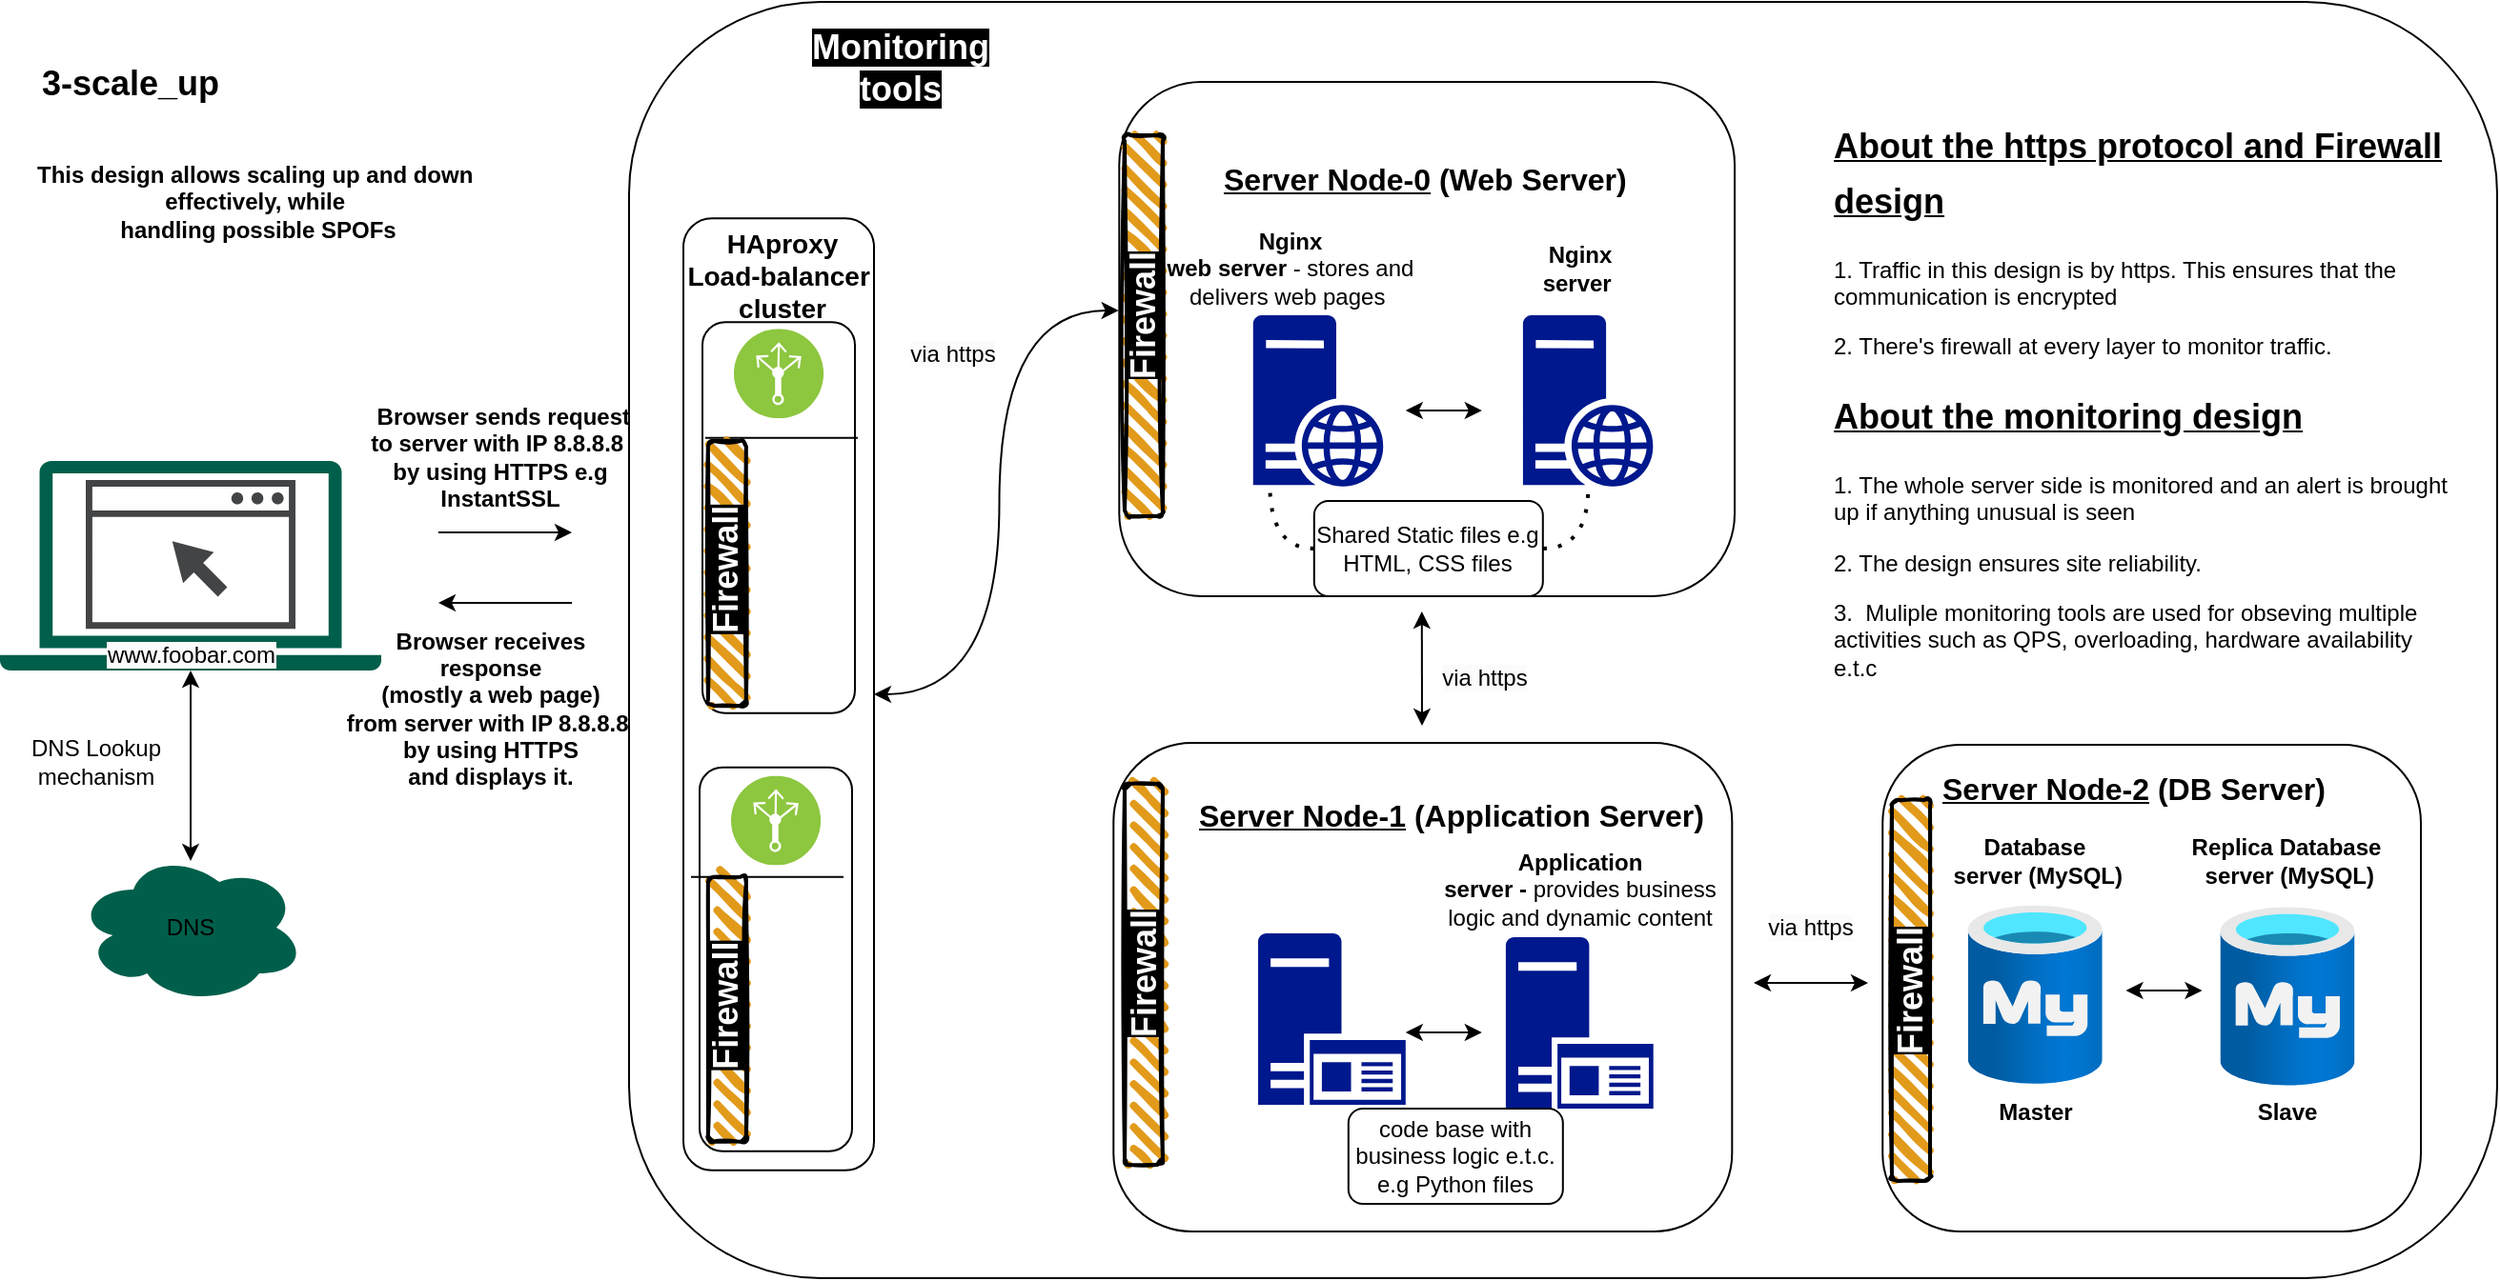 <mxfile version="24.5.1" type="github">
  <diagram name="Page-1" id="gj4vtqHnSgQMsttUuMiE">
    <mxGraphModel dx="2311" dy="714" grid="1" gridSize="10" guides="1" tooltips="1" connect="1" arrows="1" fold="1" page="1" pageScale="1" pageWidth="827" pageHeight="1169" math="0" shadow="0">
      <root>
        <mxCell id="0" />
        <mxCell id="1" parent="0" />
        <mxCell id="QlBO5GroCETsz7A_4THD-129" value="" style="rounded=1;whiteSpace=wrap;html=1;" vertex="1" parent="1">
          <mxGeometry x="310" y="20" width="980" height="670" as="geometry" />
        </mxCell>
        <mxCell id="QlBO5GroCETsz7A_4THD-117" value="" style="rounded=1;whiteSpace=wrap;html=1;" vertex="1" parent="1">
          <mxGeometry x="338.5" y="133.63" width="100" height="499.75" as="geometry" />
        </mxCell>
        <mxCell id="QlBO5GroCETsz7A_4THD-102" value="" style="rounded=1;whiteSpace=wrap;html=1;arcSize=16;" vertex="1" parent="1">
          <mxGeometry x="967.62" y="410" width="282.38" height="255.5" as="geometry" />
        </mxCell>
        <mxCell id="QlBO5GroCETsz7A_4THD-101" value="" style="rounded=1;whiteSpace=wrap;html=1;arcSize=16;" vertex="1" parent="1">
          <mxGeometry x="567.16" y="62" width="322.84" height="270" as="geometry" />
        </mxCell>
        <mxCell id="QlBO5GroCETsz7A_4THD-3" value="" style="sketch=0;pointerEvents=1;shadow=0;dashed=0;html=1;strokeColor=none;fillColor=#005F4B;labelPosition=center;verticalLabelPosition=bottom;verticalAlign=top;align=center;outlineConnect=0;shape=mxgraph.veeam2.laptop;" vertex="1" parent="1">
          <mxGeometry x="-20" y="261" width="200" height="110" as="geometry" />
        </mxCell>
        <UserObject label="&lt;span style=&quot;color: rgb(0, 0, 0); font-family: Helvetica; font-size: 12px; font-style: normal; font-variant-ligatures: normal; font-variant-caps: normal; font-weight: 400; letter-spacing: normal; orphans: 2; text-align: center; text-indent: 0px; text-transform: none; widows: 2; word-spacing: 0px; -webkit-text-stroke-width: 0px; white-space: nowrap; background-color: rgb(251, 251, 251); text-decoration-thickness: initial; text-decoration-style: initial; text-decoration-color: initial; display: inline !important; float: none;&quot;&gt;www.foobar.com&lt;/span&gt;" link="&lt;span style=&quot;color: rgb(0, 0, 0); font-family: Helvetica; font-size: 12px; font-style: normal; font-variant-ligatures: normal; font-variant-caps: normal; font-weight: 400; letter-spacing: normal; orphans: 2; text-align: center; text-indent: 0px; text-transform: none; widows: 2; word-spacing: 0px; -webkit-text-stroke-width: 0px; white-space: nowrap; background-color: rgb(251, 251, 251); text-decoration-thickness: initial; text-decoration-style: initial; text-decoration-color: initial; display: inline !important; float: none;&quot;&gt;www.foobar.com&lt;/span&gt;" id="QlBO5GroCETsz7A_4THD-4">
          <mxCell style="sketch=0;pointerEvents=1;shadow=0;dashed=0;html=1;strokeColor=none;fillColor=#434445;aspect=fixed;labelPosition=center;verticalLabelPosition=bottom;verticalAlign=top;align=center;outlineConnect=0;shape=mxgraph.vvd.web_browser;" vertex="1" parent="1">
            <mxGeometry x="25" y="271" width="110" height="78.1" as="geometry" />
          </mxCell>
        </UserObject>
        <mxCell id="QlBO5GroCETsz7A_4THD-5" value="" style="ellipse;shape=cloud;whiteSpace=wrap;html=1;verticalAlign=top;fillColor=#005F4B;strokeColor=none;sketch=0;pointerEvents=1;shadow=0;dashed=0;" vertex="1" parent="1">
          <mxGeometry x="20" y="466" width="120" height="80" as="geometry" />
        </mxCell>
        <mxCell id="QlBO5GroCETsz7A_4THD-6" value="" style="endArrow=classic;startArrow=classic;html=1;rounded=0;exitX=0.5;exitY=0.063;exitDx=0;exitDy=0;exitPerimeter=0;" edge="1" parent="1" source="QlBO5GroCETsz7A_4THD-5" target="QlBO5GroCETsz7A_4THD-3">
          <mxGeometry width="50" height="50" relative="1" as="geometry">
            <mxPoint x="50" y="461" as="sourcePoint" />
            <mxPoint x="100" y="411" as="targetPoint" />
          </mxGeometry>
        </mxCell>
        <mxCell id="QlBO5GroCETsz7A_4THD-7" value="DNS" style="text;html=1;align=center;verticalAlign=middle;whiteSpace=wrap;rounded=0;" vertex="1" parent="1">
          <mxGeometry x="50" y="491" width="60" height="30" as="geometry" />
        </mxCell>
        <mxCell id="QlBO5GroCETsz7A_4THD-8" value="&lt;h1 style=&quot;margin-top: 0px;&quot;&gt;&lt;span style=&quot;font-size: 18px;&quot;&gt;3-scale_up&lt;/span&gt;&lt;br&gt;&lt;/h1&gt;" style="text;html=1;whiteSpace=wrap;overflow=hidden;rounded=0;" vertex="1" parent="1">
          <mxGeometry y="40" width="190" height="42" as="geometry" />
        </mxCell>
        <mxCell id="QlBO5GroCETsz7A_4THD-9" value="&lt;b&gt;&amp;nbsp;Browser sends request&lt;/b&gt;&lt;div&gt;&lt;b&gt;to server with IP 8.8.8.8&amp;nbsp;&lt;/b&gt;&lt;/div&gt;&lt;div&gt;&lt;b&gt;by using HTTPS e.g&lt;/b&gt;&lt;/div&gt;&lt;div&gt;&lt;b&gt;InstantSSL&lt;/b&gt;&lt;/div&gt;" style="text;html=1;align=center;verticalAlign=middle;resizable=0;points=[];autosize=1;strokeColor=none;fillColor=none;" vertex="1" parent="1">
          <mxGeometry x="161.5" y="224" width="160" height="70" as="geometry" />
        </mxCell>
        <mxCell id="QlBO5GroCETsz7A_4THD-10" value="&lt;div&gt;&lt;b&gt;&lt;br&gt;&lt;/b&gt;&lt;/div&gt;&lt;b&gt;&amp;nbsp;Browser receives&amp;nbsp;&lt;/b&gt;&lt;div&gt;&lt;b&gt;response&lt;/b&gt;&lt;div&gt;&lt;b&gt;(mostly a web page)&lt;br&gt;&lt;/b&gt;&lt;div&gt;&lt;div&gt;&lt;b&gt;from server with IP 8.8.8.8&amp;nbsp;&lt;/b&gt;&lt;/div&gt;&lt;div&gt;&lt;b&gt;by using HTTPS&lt;/b&gt;&lt;/div&gt;&lt;/div&gt;&lt;/div&gt;&lt;div&gt;&lt;b&gt;and displays it.&lt;/b&gt;&lt;/div&gt;&lt;/div&gt;" style="text;html=1;align=center;verticalAlign=middle;resizable=0;points=[];autosize=1;strokeColor=none;fillColor=none;" vertex="1" parent="1">
          <mxGeometry x="151.5" y="328.5" width="170" height="110" as="geometry" />
        </mxCell>
        <mxCell id="QlBO5GroCETsz7A_4THD-30" value="&lt;b&gt;Replica Database&lt;/b&gt;&lt;div&gt;&lt;b&gt;&amp;nbsp;server (MySQL)&lt;/b&gt;&lt;/div&gt;" style="text;html=1;align=center;verticalAlign=middle;whiteSpace=wrap;rounded=0;" vertex="1" parent="1">
          <mxGeometry x="1122.49" y="456.1" width="115" height="30" as="geometry" />
        </mxCell>
        <mxCell id="QlBO5GroCETsz7A_4THD-34" value="" style="endArrow=classic;startArrow=classic;html=1;rounded=0;" edge="1" parent="1">
          <mxGeometry width="50" height="50" relative="1" as="geometry">
            <mxPoint x="1095.25" y="539" as="sourcePoint" />
            <mxPoint x="1135.25" y="539" as="targetPoint" />
          </mxGeometry>
        </mxCell>
        <mxCell id="QlBO5GroCETsz7A_4THD-36" value="" style="rounded=1;whiteSpace=wrap;html=1;" vertex="1" parent="1">
          <mxGeometry x="348.5" y="188.13" width="80" height="205.25" as="geometry" />
        </mxCell>
        <mxCell id="QlBO5GroCETsz7A_4THD-37" value="" style="image;aspect=fixed;perimeter=ellipsePerimeter;html=1;align=center;shadow=0;dashed=0;fontColor=#4277BB;labelBackgroundColor=default;fontSize=12;spacingTop=3;image=img/lib/ibm/infrastructure/load_balancing_routing.svg;" vertex="1" parent="1">
          <mxGeometry x="365" y="191.63" width="47" height="47" as="geometry" />
        </mxCell>
        <mxCell id="QlBO5GroCETsz7A_4THD-38" value="&lt;div&gt;&lt;b&gt;&lt;font style=&quot;font-size: 14px;&quot;&gt;HAproxy&lt;/font&gt;&lt;/b&gt;&lt;/div&gt;&lt;b&gt;&lt;font style=&quot;font-size: 14px;&quot;&gt;Load-balancer&amp;nbsp;&lt;/font&gt;&lt;/b&gt;&lt;div&gt;&lt;b&gt;&lt;font style=&quot;font-size: 14px;&quot;&gt;cluster&lt;/font&gt;&lt;/b&gt;&lt;/div&gt;" style="text;html=1;align=center;verticalAlign=middle;resizable=0;points=[];autosize=1;strokeColor=none;fillColor=none;" vertex="1" parent="1">
          <mxGeometry x="330" y="133.63" width="120" height="60" as="geometry" />
        </mxCell>
        <mxCell id="QlBO5GroCETsz7A_4THD-39" value="" style="endArrow=classic;html=1;rounded=0;" edge="1" parent="1">
          <mxGeometry width="50" height="50" relative="1" as="geometry">
            <mxPoint x="210" y="298.5" as="sourcePoint" />
            <mxPoint x="280" y="298.5" as="targetPoint" />
          </mxGeometry>
        </mxCell>
        <mxCell id="QlBO5GroCETsz7A_4THD-40" value="" style="endArrow=classic;html=1;rounded=0;entryX=0;entryY=0.25;entryDx=0;entryDy=0;" edge="1" parent="1">
          <mxGeometry width="50" height="50" relative="1" as="geometry">
            <mxPoint x="280" y="335.5" as="sourcePoint" />
            <mxPoint x="210" y="335.5" as="targetPoint" />
          </mxGeometry>
        </mxCell>
        <mxCell id="QlBO5GroCETsz7A_4THD-41" value="&lt;b&gt;Slave&lt;/b&gt;" style="text;html=1;align=center;verticalAlign=middle;whiteSpace=wrap;rounded=0;" vertex="1" parent="1">
          <mxGeometry x="1099.99" y="588.1" width="160" height="30" as="geometry" />
        </mxCell>
        <mxCell id="QlBO5GroCETsz7A_4THD-43" value="" style="endArrow=classic;startArrow=classic;html=1;rounded=0;edgeStyle=orthogonalEdgeStyle;curved=1;exitX=1;exitY=0.5;exitDx=0;exitDy=0;entryX=-0.158;entryY=0.46;entryDx=0;entryDy=0;entryPerimeter=0;" edge="1" parent="1" source="QlBO5GroCETsz7A_4THD-117" target="QlBO5GroCETsz7A_4THD-50">
          <mxGeometry width="50" height="50" relative="1" as="geometry">
            <mxPoint x="430.0" y="359.94" as="sourcePoint" />
            <mxPoint x="560" y="180" as="targetPoint" />
          </mxGeometry>
        </mxCell>
        <mxCell id="QlBO5GroCETsz7A_4THD-46" value="DNS Lookup&lt;div&gt;mechanism&lt;/div&gt;" style="text;html=1;align=center;verticalAlign=middle;resizable=0;points=[];autosize=1;strokeColor=none;fillColor=none;" vertex="1" parent="1">
          <mxGeometry x="-15" y="398.5" width="90" height="40" as="geometry" />
        </mxCell>
        <mxCell id="QlBO5GroCETsz7A_4THD-50" value="" style="rounded=1;whiteSpace=wrap;html=1;strokeWidth=2;fillWeight=4;hachureGap=8;hachureAngle=45;fillColor=#E29A1B;sketch=1;" vertex="1" parent="1">
          <mxGeometry x="570" y="90" width="20" height="200" as="geometry" />
        </mxCell>
        <mxCell id="QlBO5GroCETsz7A_4THD-53" value="&lt;b&gt;&lt;font color=&quot;#ffffff&quot; style=&quot;font-size: 18px; background-color: rgb(0, 0, 0);&quot;&gt;Firewall&lt;/font&gt;&lt;/b&gt;" style="text;html=1;align=center;verticalAlign=middle;whiteSpace=wrap;rounded=0;rotation=270;" vertex="1" parent="1">
          <mxGeometry x="497.5" y="170" width="165" height="30" as="geometry" />
        </mxCell>
        <mxCell id="QlBO5GroCETsz7A_4THD-56" value="&lt;b&gt;&lt;font color=&quot;#ffffff&quot; style=&quot;font-size: 18px; background-color: rgb(0, 0, 0);&quot;&gt;Monitoring&lt;/font&gt;&lt;/b&gt;&lt;div&gt;&lt;b&gt;&lt;font color=&quot;#ffffff&quot; style=&quot;font-size: 18px; background-color: rgb(0, 0, 0);&quot;&gt;tools&lt;/font&gt;&lt;/b&gt;&lt;/div&gt;" style="text;html=1;align=center;verticalAlign=middle;whiteSpace=wrap;rounded=0;rotation=0;" vertex="1" parent="1">
          <mxGeometry x="370" y="40" width="165" height="30" as="geometry" />
        </mxCell>
        <mxCell id="QlBO5GroCETsz7A_4THD-57" value="&lt;h1 style=&quot;margin-top: 0px;&quot;&gt;&lt;font style=&quot;font-size: 18px;&quot;&gt;&lt;u&gt;About the https protocol and Firewall design&lt;/u&gt;&lt;/font&gt;&lt;/h1&gt;&lt;p&gt;1. Traffic in this design is by https. This ensures that the communication is encrypted&lt;/p&gt;&lt;p&gt;2. There&#39;s firewall at every layer to monitor traffic.&lt;/p&gt;" style="text;html=1;whiteSpace=wrap;overflow=hidden;rounded=0;" vertex="1" parent="1">
          <mxGeometry x="940" y="73" width="330" height="147" as="geometry" />
        </mxCell>
        <mxCell id="QlBO5GroCETsz7A_4THD-59" value="" style="rounded=1;whiteSpace=wrap;html=1;arcSize=16;" vertex="1" parent="1">
          <mxGeometry x="564.15" y="409" width="324.5" height="256.5" as="geometry" />
        </mxCell>
        <mxCell id="QlBO5GroCETsz7A_4THD-76" value="" style="sketch=0;aspect=fixed;pointerEvents=1;shadow=0;dashed=0;html=1;strokeColor=none;labelPosition=center;verticalLabelPosition=bottom;verticalAlign=top;align=center;fillColor=#00188D;shape=mxgraph.mscae.enterprise.application_server2" vertex="1" parent="1">
          <mxGeometry x="769.95" y="511" width="77.4" height="90" as="geometry" />
        </mxCell>
        <mxCell id="QlBO5GroCETsz7A_4THD-77" value="" style="image;aspect=fixed;html=1;points=[];align=center;fontSize=12;image=img/lib/azure2/databases/Azure_Database_MySQL_Server.svg;" vertex="1" parent="1">
          <mxGeometry x="1012.37" y="494.1" width="70.5" height="94" as="geometry" />
        </mxCell>
        <mxCell id="QlBO5GroCETsz7A_4THD-78" value="&lt;b&gt;Application&lt;/b&gt;&lt;div&gt;&lt;b&gt;server - &lt;/b&gt;provides business logic and dynamic content&lt;/div&gt;" style="text;html=1;align=center;verticalAlign=middle;whiteSpace=wrap;rounded=0;" vertex="1" parent="1">
          <mxGeometry x="728.65" y="471" width="160" height="30" as="geometry" />
        </mxCell>
        <mxCell id="QlBO5GroCETsz7A_4THD-79" value="&lt;b&gt;Database&lt;/b&gt;&lt;div&gt;&lt;b&gt;&amp;nbsp;server (MySQL)&lt;/b&gt;&lt;/div&gt;" style="text;html=1;align=center;verticalAlign=middle;whiteSpace=wrap;rounded=0;" vertex="1" parent="1">
          <mxGeometry x="1000.0" y="456.1" width="95.25" height="30" as="geometry" />
        </mxCell>
        <mxCell id="QlBO5GroCETsz7A_4THD-80" value="code base with business logic e.t.c. e.g Python files" style="rounded=1;whiteSpace=wrap;html=1;" vertex="1" parent="1">
          <mxGeometry x="687.4" y="601" width="112.5" height="50" as="geometry" />
        </mxCell>
        <mxCell id="QlBO5GroCETsz7A_4THD-81" value="" style="endArrow=classic;startArrow=classic;html=1;rounded=0;" edge="1" parent="1">
          <mxGeometry width="50" height="50" relative="1" as="geometry">
            <mxPoint x="717.4" y="561" as="sourcePoint" />
            <mxPoint x="757.4" y="561" as="targetPoint" />
          </mxGeometry>
        </mxCell>
        <mxCell id="QlBO5GroCETsz7A_4THD-83" value="&lt;h1 style=&quot;margin-top: 0px;&quot;&gt;&lt;font size=&quot;3&quot; style=&quot;&quot;&gt;&lt;u style=&quot;&quot;&gt;Server Node-1&lt;/u&gt;&amp;nbsp;(Application Server)&lt;/font&gt;&lt;/h1&gt;" style="text;html=1;whiteSpace=wrap;overflow=hidden;rounded=0;" vertex="1" parent="1">
          <mxGeometry x="607.04" y="423.5" width="273.22" height="40" as="geometry" />
        </mxCell>
        <mxCell id="QlBO5GroCETsz7A_4THD-84" value="&lt;b&gt;Master&lt;/b&gt;" style="text;html=1;align=center;verticalAlign=middle;whiteSpace=wrap;rounded=0;" vertex="1" parent="1">
          <mxGeometry x="967.62" y="588.1" width="160" height="30" as="geometry" />
        </mxCell>
        <mxCell id="QlBO5GroCETsz7A_4THD-85" value="" style="sketch=0;aspect=fixed;pointerEvents=1;shadow=0;dashed=0;html=1;strokeColor=none;labelPosition=center;verticalLabelPosition=bottom;verticalAlign=top;align=center;fillColor=#00188D;shape=mxgraph.mscae.enterprise.application_server2" vertex="1" parent="1">
          <mxGeometry x="640" y="509" width="77.4" height="90" as="geometry" />
        </mxCell>
        <mxCell id="QlBO5GroCETsz7A_4THD-86" value="" style="sketch=0;aspect=fixed;pointerEvents=1;shadow=0;dashed=0;html=1;strokeColor=none;labelPosition=center;verticalLabelPosition=bottom;verticalAlign=top;align=center;fillColor=#00188D;shape=mxgraph.mscae.enterprise.web_server" vertex="1" parent="1">
          <mxGeometry x="637.4" y="184.5" width="68.4" height="90" as="geometry" />
        </mxCell>
        <mxCell id="QlBO5GroCETsz7A_4THD-87" value="&lt;b&gt;Nginx&lt;/b&gt;&lt;div&gt;&lt;b&gt;web server&lt;/b&gt;&amp;nbsp;- stores and delivers web pages&amp;nbsp;&lt;/div&gt;" style="text;html=1;align=center;verticalAlign=middle;whiteSpace=wrap;rounded=0;" vertex="1" parent="1">
          <mxGeometry x="587.4" y="144.5" width="140" height="30" as="geometry" />
        </mxCell>
        <mxCell id="QlBO5GroCETsz7A_4THD-88" value="&lt;b&gt;Nginx&lt;/b&gt;&lt;div&gt;&lt;b&gt;server&amp;nbsp;&lt;/b&gt;&lt;/div&gt;" style="text;html=1;align=center;verticalAlign=middle;whiteSpace=wrap;rounded=0;" vertex="1" parent="1">
          <mxGeometry x="728.65" y="144.5" width="160" height="30" as="geometry" />
        </mxCell>
        <mxCell id="QlBO5GroCETsz7A_4THD-89" value="Shared Static files e.g&lt;div&gt;HTML, CSS files&lt;/div&gt;" style="rounded=1;whiteSpace=wrap;html=1;" vertex="1" parent="1">
          <mxGeometry x="669.4" y="282" width="120" height="50" as="geometry" />
        </mxCell>
        <mxCell id="QlBO5GroCETsz7A_4THD-90" value="" style="endArrow=classic;startArrow=classic;html=1;rounded=0;" edge="1" parent="1">
          <mxGeometry width="50" height="50" relative="1" as="geometry">
            <mxPoint x="717.4" y="234.5" as="sourcePoint" />
            <mxPoint x="757.4" y="234.5" as="targetPoint" />
          </mxGeometry>
        </mxCell>
        <mxCell id="QlBO5GroCETsz7A_4THD-91" value="&lt;h1 style=&quot;margin-top: 0px;&quot;&gt;&lt;font size=&quot;3&quot;&gt;&lt;u&gt;Server Node-0&lt;/u&gt;&amp;nbsp;(Web Server)&lt;/font&gt;&lt;/h1&gt;" style="text;html=1;whiteSpace=wrap;overflow=hidden;rounded=0;" vertex="1" parent="1">
          <mxGeometry x="620.29" y="90" width="218.23" height="40" as="geometry" />
        </mxCell>
        <mxCell id="QlBO5GroCETsz7A_4THD-92" value="" style="rounded=1;whiteSpace=wrap;html=1;strokeWidth=2;fillWeight=4;hachureGap=8;hachureAngle=45;fillColor=#E29A1B;sketch=1;" vertex="1" parent="1">
          <mxGeometry x="570" y="430.5" width="20" height="200" as="geometry" />
        </mxCell>
        <mxCell id="QlBO5GroCETsz7A_4THD-93" value="&lt;b&gt;&lt;font color=&quot;#ffffff&quot; style=&quot;font-size: 18px; background-color: rgb(0, 0, 0);&quot;&gt;Firewall&lt;/font&gt;&lt;/b&gt;" style="text;html=1;align=center;verticalAlign=middle;whiteSpace=wrap;rounded=0;rotation=270;" vertex="1" parent="1">
          <mxGeometry x="497.5" y="515.5" width="165" height="30" as="geometry" />
        </mxCell>
        <mxCell id="QlBO5GroCETsz7A_4THD-94" value="" style="sketch=0;aspect=fixed;pointerEvents=1;shadow=0;dashed=0;html=1;strokeColor=none;labelPosition=center;verticalLabelPosition=bottom;verticalAlign=top;align=center;fillColor=#00188D;shape=mxgraph.mscae.enterprise.web_server" vertex="1" parent="1">
          <mxGeometry x="778.95" y="184.5" width="68.4" height="90" as="geometry" />
        </mxCell>
        <mxCell id="QlBO5GroCETsz7A_4THD-95" value="" style="endArrow=none;dashed=1;html=1;dashPattern=1 3;strokeWidth=2;rounded=0;edgeStyle=orthogonalEdgeStyle;curved=1;exitX=0;exitY=0.5;exitDx=0;exitDy=0;entryX=0.128;entryY=0.984;entryDx=0;entryDy=0;entryPerimeter=0;" edge="1" parent="1" source="QlBO5GroCETsz7A_4THD-89" target="QlBO5GroCETsz7A_4THD-86">
          <mxGeometry width="50" height="50" relative="1" as="geometry">
            <mxPoint x="559.4" y="243" as="sourcePoint" />
            <mxPoint x="659.4" y="283" as="targetPoint" />
          </mxGeometry>
        </mxCell>
        <mxCell id="QlBO5GroCETsz7A_4THD-96" value="" style="endArrow=none;dashed=1;html=1;dashPattern=1 3;strokeWidth=2;rounded=0;edgeStyle=orthogonalEdgeStyle;curved=1;exitX=1;exitY=0.5;exitDx=0;exitDy=0;entryX=0.5;entryY=1;entryDx=0;entryDy=0;entryPerimeter=0;" edge="1" parent="1" source="QlBO5GroCETsz7A_4THD-89" target="QlBO5GroCETsz7A_4THD-94">
          <mxGeometry width="50" height="50" relative="1" as="geometry">
            <mxPoint x="798.4" y="303" as="sourcePoint" />
            <mxPoint x="839.4" y="274" as="targetPoint" />
          </mxGeometry>
        </mxCell>
        <mxCell id="QlBO5GroCETsz7A_4THD-98" value="" style="rounded=1;whiteSpace=wrap;html=1;strokeWidth=2;fillWeight=4;hachureGap=8;hachureAngle=45;fillColor=#E29A1B;sketch=1;" vertex="1" parent="1">
          <mxGeometry x="972.5" y="439" width="20" height="200" as="geometry" />
        </mxCell>
        <mxCell id="QlBO5GroCETsz7A_4THD-99" value="&lt;b&gt;&lt;font color=&quot;#ffffff&quot; style=&quot;font-size: 18px; background-color: rgb(0, 0, 0);&quot;&gt;Firewall&lt;/font&gt;&lt;/b&gt;" style="text;html=1;align=center;verticalAlign=middle;whiteSpace=wrap;rounded=0;rotation=270;" vertex="1" parent="1">
          <mxGeometry x="900" y="524" width="165" height="30" as="geometry" />
        </mxCell>
        <mxCell id="QlBO5GroCETsz7A_4THD-100" value="" style="image;aspect=fixed;html=1;points=[];align=center;fontSize=12;image=img/lib/azure2/databases/Azure_Database_MySQL_Server.svg;" vertex="1" parent="1">
          <mxGeometry x="1144.74" y="495" width="70.5" height="94" as="geometry" />
        </mxCell>
        <mxCell id="QlBO5GroCETsz7A_4THD-103" value="&lt;h1 style=&quot;margin-top: 0px;&quot;&gt;&lt;font style=&quot;font-size: 18px;&quot;&gt;&lt;u&gt;About the monitoring design&lt;/u&gt;&lt;/font&gt;&lt;/h1&gt;&lt;p&gt;1. The whole server side is monitored and an alert is brought up if anything unusual is seen&lt;/p&gt;&lt;p&gt;2. The design ensures site reliability.&lt;/p&gt;&lt;p&gt;3.&amp;nbsp; Muliple monitoring tools are used for obseving multiple activities such as QPS, overloading, hardware availability e.t.c&lt;/p&gt;" style="text;html=1;whiteSpace=wrap;overflow=hidden;rounded=0;" vertex="1" parent="1">
          <mxGeometry x="940" y="215" width="330" height="156" as="geometry" />
        </mxCell>
        <mxCell id="QlBO5GroCETsz7A_4THD-104" value="" style="endArrow=classic;startArrow=classic;html=1;rounded=0;" edge="1" parent="1">
          <mxGeometry width="50" height="50" relative="1" as="geometry">
            <mxPoint x="726" y="400" as="sourcePoint" />
            <mxPoint x="725.9" y="340" as="targetPoint" />
          </mxGeometry>
        </mxCell>
        <mxCell id="QlBO5GroCETsz7A_4THD-105" value="" style="endArrow=classic;startArrow=classic;html=1;rounded=0;" edge="1" parent="1">
          <mxGeometry width="50" height="50" relative="1" as="geometry">
            <mxPoint x="900" y="535" as="sourcePoint" />
            <mxPoint x="960" y="535" as="targetPoint" />
          </mxGeometry>
        </mxCell>
        <mxCell id="QlBO5GroCETsz7A_4THD-107" value="&lt;span style=&quot;color: rgb(0, 0, 0); font-family: Helvetica; font-size: 12px; font-style: normal; font-variant-ligatures: normal; font-variant-caps: normal; font-weight: 400; letter-spacing: normal; orphans: 2; text-align: center; text-indent: 0px; text-transform: none; widows: 2; word-spacing: 0px; -webkit-text-stroke-width: 0px; white-space: normal; background-color: rgb(251, 251, 251); text-decoration-thickness: initial; text-decoration-style: initial; text-decoration-color: initial; display: inline !important; float: none;&quot;&gt;via https&lt;/span&gt;" style="text;html=1;align=center;verticalAlign=middle;whiteSpace=wrap;rounded=0;" vertex="1" parent="1">
          <mxGeometry x="728.65" y="360" width="60" height="30" as="geometry" />
        </mxCell>
        <mxCell id="QlBO5GroCETsz7A_4THD-108" value="&lt;span style=&quot;color: rgb(0, 0, 0); font-family: Helvetica; font-size: 12px; font-style: normal; font-variant-ligatures: normal; font-variant-caps: normal; font-weight: 400; letter-spacing: normal; orphans: 2; text-align: center; text-indent: 0px; text-transform: none; widows: 2; word-spacing: 0px; -webkit-text-stroke-width: 0px; white-space: normal; background-color: rgb(251, 251, 251); text-decoration-thickness: initial; text-decoration-style: initial; text-decoration-color: initial; display: inline !important; float: none;&quot;&gt;via https&lt;/span&gt;" style="text;html=1;align=center;verticalAlign=middle;whiteSpace=wrap;rounded=0;" vertex="1" parent="1">
          <mxGeometry x="900" y="491" width="60" height="30" as="geometry" />
        </mxCell>
        <mxCell id="QlBO5GroCETsz7A_4THD-109" value="&lt;span style=&quot;color: rgb(0, 0, 0); font-family: Helvetica; font-size: 12px; font-style: normal; font-variant-ligatures: normal; font-variant-caps: normal; font-weight: 400; letter-spacing: normal; orphans: 2; text-align: center; text-indent: 0px; text-transform: none; widows: 2; word-spacing: 0px; -webkit-text-stroke-width: 0px; white-space: normal; background-color: rgb(251, 251, 251); text-decoration-thickness: initial; text-decoration-style: initial; text-decoration-color: initial; display: inline !important; float: none;&quot;&gt;via https&lt;/span&gt;" style="text;html=1;align=center;verticalAlign=middle;whiteSpace=wrap;rounded=0;" vertex="1" parent="1">
          <mxGeometry x="450" y="190" width="60" height="30" as="geometry" />
        </mxCell>
        <mxCell id="QlBO5GroCETsz7A_4THD-110" value="&lt;h1 style=&quot;margin-top: 0px;&quot;&gt;&lt;font size=&quot;3&quot; style=&quot;&quot;&gt;&lt;u style=&quot;&quot;&gt;Server Node-2&lt;/u&gt;&amp;nbsp;(DB Server)&lt;/font&gt;&lt;/h1&gt;" style="text;html=1;whiteSpace=wrap;overflow=hidden;rounded=0;" vertex="1" parent="1">
          <mxGeometry x="996.78" y="410" width="283.22" height="30" as="geometry" />
        </mxCell>
        <mxCell id="QlBO5GroCETsz7A_4THD-115" value="" style="rounded=1;whiteSpace=wrap;html=1;" vertex="1" parent="1">
          <mxGeometry x="347" y="421.88" width="80" height="201.5" as="geometry" />
        </mxCell>
        <mxCell id="QlBO5GroCETsz7A_4THD-116" value="" style="image;aspect=fixed;perimeter=ellipsePerimeter;html=1;align=center;shadow=0;dashed=0;fontColor=#4277BB;labelBackgroundColor=default;fontSize=12;spacingTop=3;image=img/lib/ibm/infrastructure/load_balancing_routing.svg;" vertex="1" parent="1">
          <mxGeometry x="363.5" y="426.23" width="47" height="47" as="geometry" />
        </mxCell>
        <mxCell id="QlBO5GroCETsz7A_4THD-122" value="" style="rounded=1;whiteSpace=wrap;html=1;strokeWidth=2;fillWeight=4;hachureGap=8;hachureAngle=45;fillColor=#E29A1B;sketch=1;" vertex="1" parent="1">
          <mxGeometry x="351.44" y="479.38" width="20" height="139" as="geometry" />
        </mxCell>
        <mxCell id="QlBO5GroCETsz7A_4THD-123" value="&lt;b&gt;&lt;font color=&quot;#ffffff&quot; style=&quot;font-size: 18px; background-color: rgb(0, 0, 0);&quot;&gt;Firewall&lt;/font&gt;&lt;/b&gt;" style="text;html=1;align=center;verticalAlign=middle;whiteSpace=wrap;rounded=0;rotation=270;" vertex="1" parent="1">
          <mxGeometry x="305.5" y="532.38" width="111.88" height="30" as="geometry" />
        </mxCell>
        <mxCell id="QlBO5GroCETsz7A_4THD-124" value="" style="endArrow=none;html=1;rounded=0;exitX=0.001;exitY=0.391;exitDx=0;exitDy=0;exitPerimeter=0;" edge="1" parent="1">
          <mxGeometry width="50" height="50" relative="1" as="geometry">
            <mxPoint x="350" y="248.88" as="sourcePoint" />
            <mxPoint x="430" y="248.88" as="targetPoint" />
          </mxGeometry>
        </mxCell>
        <mxCell id="QlBO5GroCETsz7A_4THD-125" value="" style="endArrow=none;html=1;rounded=0;exitX=0.001;exitY=0.391;exitDx=0;exitDy=0;exitPerimeter=0;" edge="1" parent="1">
          <mxGeometry width="50" height="50" relative="1" as="geometry">
            <mxPoint x="342.5" y="479.38" as="sourcePoint" />
            <mxPoint x="422.5" y="479.38" as="targetPoint" />
          </mxGeometry>
        </mxCell>
        <mxCell id="QlBO5GroCETsz7A_4THD-127" value="" style="rounded=1;whiteSpace=wrap;html=1;strokeWidth=2;fillWeight=4;hachureGap=8;hachureAngle=45;fillColor=#E29A1B;sketch=1;" vertex="1" parent="1">
          <mxGeometry x="351.44" y="250.48" width="20" height="139" as="geometry" />
        </mxCell>
        <mxCell id="QlBO5GroCETsz7A_4THD-128" value="&lt;b&gt;&lt;font color=&quot;#ffffff&quot; style=&quot;font-size: 18px; background-color: rgb(0, 0, 0);&quot;&gt;Firewall&lt;/font&gt;&lt;/b&gt;" style="text;html=1;align=center;verticalAlign=middle;whiteSpace=wrap;rounded=0;rotation=270;" vertex="1" parent="1">
          <mxGeometry x="305.5" y="303.48" width="111.88" height="30" as="geometry" />
        </mxCell>
        <mxCell id="QlBO5GroCETsz7A_4THD-130" value="&lt;b&gt;This design allows scaling up and down&amp;nbsp;&lt;/b&gt;&lt;div&gt;&lt;b&gt;effectively, while&amp;nbsp;&lt;/b&gt;&lt;div&gt;&lt;b&gt;handling possible SPOFs&lt;/b&gt;&lt;/div&gt;&lt;/div&gt;" style="text;html=1;align=center;verticalAlign=middle;resizable=0;points=[];autosize=1;strokeColor=none;fillColor=none;" vertex="1" parent="1">
          <mxGeometry x="-15" y="94.5" width="260" height="60" as="geometry" />
        </mxCell>
      </root>
    </mxGraphModel>
  </diagram>
</mxfile>
